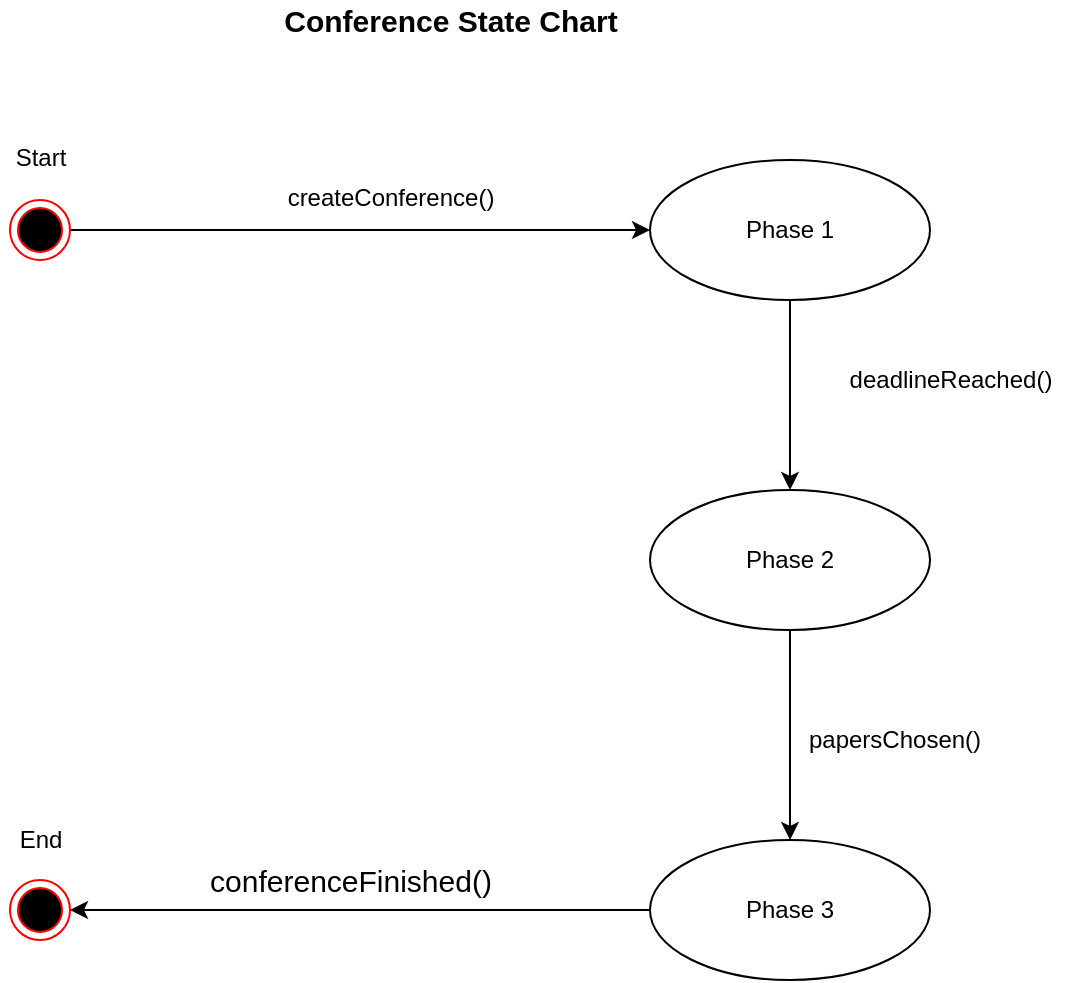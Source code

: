 <mxfile version="12.9.3" type="device"><diagram name="Page-1" id="58cdce13-f638-feb5-8d6f-7d28b1aa9fa0"><mxGraphModel dx="1422" dy="822" grid="1" gridSize="10" guides="1" tooltips="1" connect="1" arrows="1" fold="1" page="1" pageScale="1" pageWidth="1100" pageHeight="850" background="#ffffff" math="0" shadow="0"><root><mxCell id="0"/><mxCell id="1" parent="0"/><mxCell id="GVHZeY7T98WI1-1qxv5y-3" style="edgeStyle=orthogonalEdgeStyle;rounded=0;orthogonalLoop=1;jettySize=auto;html=1;exitX=1;exitY=0.5;exitDx=0;exitDy=0;entryX=0;entryY=0.5;entryDx=0;entryDy=0;" edge="1" parent="1" source="GVHZeY7T98WI1-1qxv5y-1" target="GVHZeY7T98WI1-1qxv5y-2"><mxGeometry relative="1" as="geometry"/></mxCell><mxCell id="GVHZeY7T98WI1-1qxv5y-1" value="" style="ellipse;html=1;shape=endState;fillColor=#000000;strokeColor=#ff0000;" vertex="1" parent="1"><mxGeometry x="110" y="130" width="30" height="30" as="geometry"/></mxCell><mxCell id="GVHZeY7T98WI1-1qxv5y-8" value="" style="edgeStyle=orthogonalEdgeStyle;rounded=0;orthogonalLoop=1;jettySize=auto;html=1;" edge="1" parent="1" source="GVHZeY7T98WI1-1qxv5y-2" target="GVHZeY7T98WI1-1qxv5y-7"><mxGeometry relative="1" as="geometry"/></mxCell><mxCell id="GVHZeY7T98WI1-1qxv5y-2" value="Phase 1" style="ellipse;whiteSpace=wrap;html=1;" vertex="1" parent="1"><mxGeometry x="430" y="110" width="140" height="70" as="geometry"/></mxCell><mxCell id="GVHZeY7T98WI1-1qxv5y-11" value="" style="edgeStyle=orthogonalEdgeStyle;rounded=0;orthogonalLoop=1;jettySize=auto;html=1;" edge="1" parent="1" source="GVHZeY7T98WI1-1qxv5y-7" target="GVHZeY7T98WI1-1qxv5y-10"><mxGeometry relative="1" as="geometry"/></mxCell><mxCell id="GVHZeY7T98WI1-1qxv5y-7" value="Phase 2" style="ellipse;whiteSpace=wrap;html=1;" vertex="1" parent="1"><mxGeometry x="430" y="275" width="140" height="70" as="geometry"/></mxCell><mxCell id="GVHZeY7T98WI1-1qxv5y-21" style="edgeStyle=orthogonalEdgeStyle;rounded=0;orthogonalLoop=1;jettySize=auto;html=1;exitX=0;exitY=0.5;exitDx=0;exitDy=0;entryX=1;entryY=0.5;entryDx=0;entryDy=0;" edge="1" parent="1" source="GVHZeY7T98WI1-1qxv5y-10" target="GVHZeY7T98WI1-1qxv5y-15"><mxGeometry relative="1" as="geometry"/></mxCell><mxCell id="GVHZeY7T98WI1-1qxv5y-10" value="Phase 3" style="ellipse;whiteSpace=wrap;html=1;" vertex="1" parent="1"><mxGeometry x="430" y="450" width="140" height="70" as="geometry"/></mxCell><mxCell id="GVHZeY7T98WI1-1qxv5y-4" value="Conference State Chart" style="text;html=1;align=center;verticalAlign=middle;resizable=0;points=[];autosize=1;fontStyle=1;fontSize=15;" vertex="1" parent="1"><mxGeometry x="240" y="30" width="180" height="20" as="geometry"/></mxCell><mxCell id="GVHZeY7T98WI1-1qxv5y-5" value="Start" style="text;html=1;align=center;verticalAlign=middle;resizable=0;points=[];autosize=1;" vertex="1" parent="1"><mxGeometry x="105" y="99" width="40" height="20" as="geometry"/></mxCell><mxCell id="GVHZeY7T98WI1-1qxv5y-6" value="createConference()" style="text;html=1;align=center;verticalAlign=middle;resizable=0;points=[];autosize=1;" vertex="1" parent="1"><mxGeometry x="240" y="119" width="120" height="20" as="geometry"/></mxCell><mxCell id="GVHZeY7T98WI1-1qxv5y-9" value="deadlineReached()" style="text;html=1;align=center;verticalAlign=middle;resizable=0;points=[];autosize=1;" vertex="1" parent="1"><mxGeometry x="520" y="210" width="120" height="20" as="geometry"/></mxCell><mxCell id="GVHZeY7T98WI1-1qxv5y-12" value="papersChosen()" style="text;html=1;align=center;verticalAlign=middle;resizable=0;points=[];autosize=1;" vertex="1" parent="1"><mxGeometry x="502" y="390" width="100" height="20" as="geometry"/></mxCell><mxCell id="GVHZeY7T98WI1-1qxv5y-15" value="" style="ellipse;html=1;shape=endState;fillColor=#000000;strokeColor=#ff0000;" vertex="1" parent="1"><mxGeometry x="110" y="470" width="30" height="30" as="geometry"/></mxCell><mxCell id="GVHZeY7T98WI1-1qxv5y-20" value="End" style="text;html=1;align=center;verticalAlign=middle;resizable=0;points=[];autosize=1;" vertex="1" parent="1"><mxGeometry x="105" y="440" width="40" height="20" as="geometry"/></mxCell><mxCell id="GVHZeY7T98WI1-1qxv5y-22" value="conferenceFinished()" style="text;html=1;align=center;verticalAlign=middle;resizable=0;points=[];autosize=1;fontSize=15;" vertex="1" parent="1"><mxGeometry x="200" y="460" width="160" height="20" as="geometry"/></mxCell></root></mxGraphModel></diagram></mxfile>